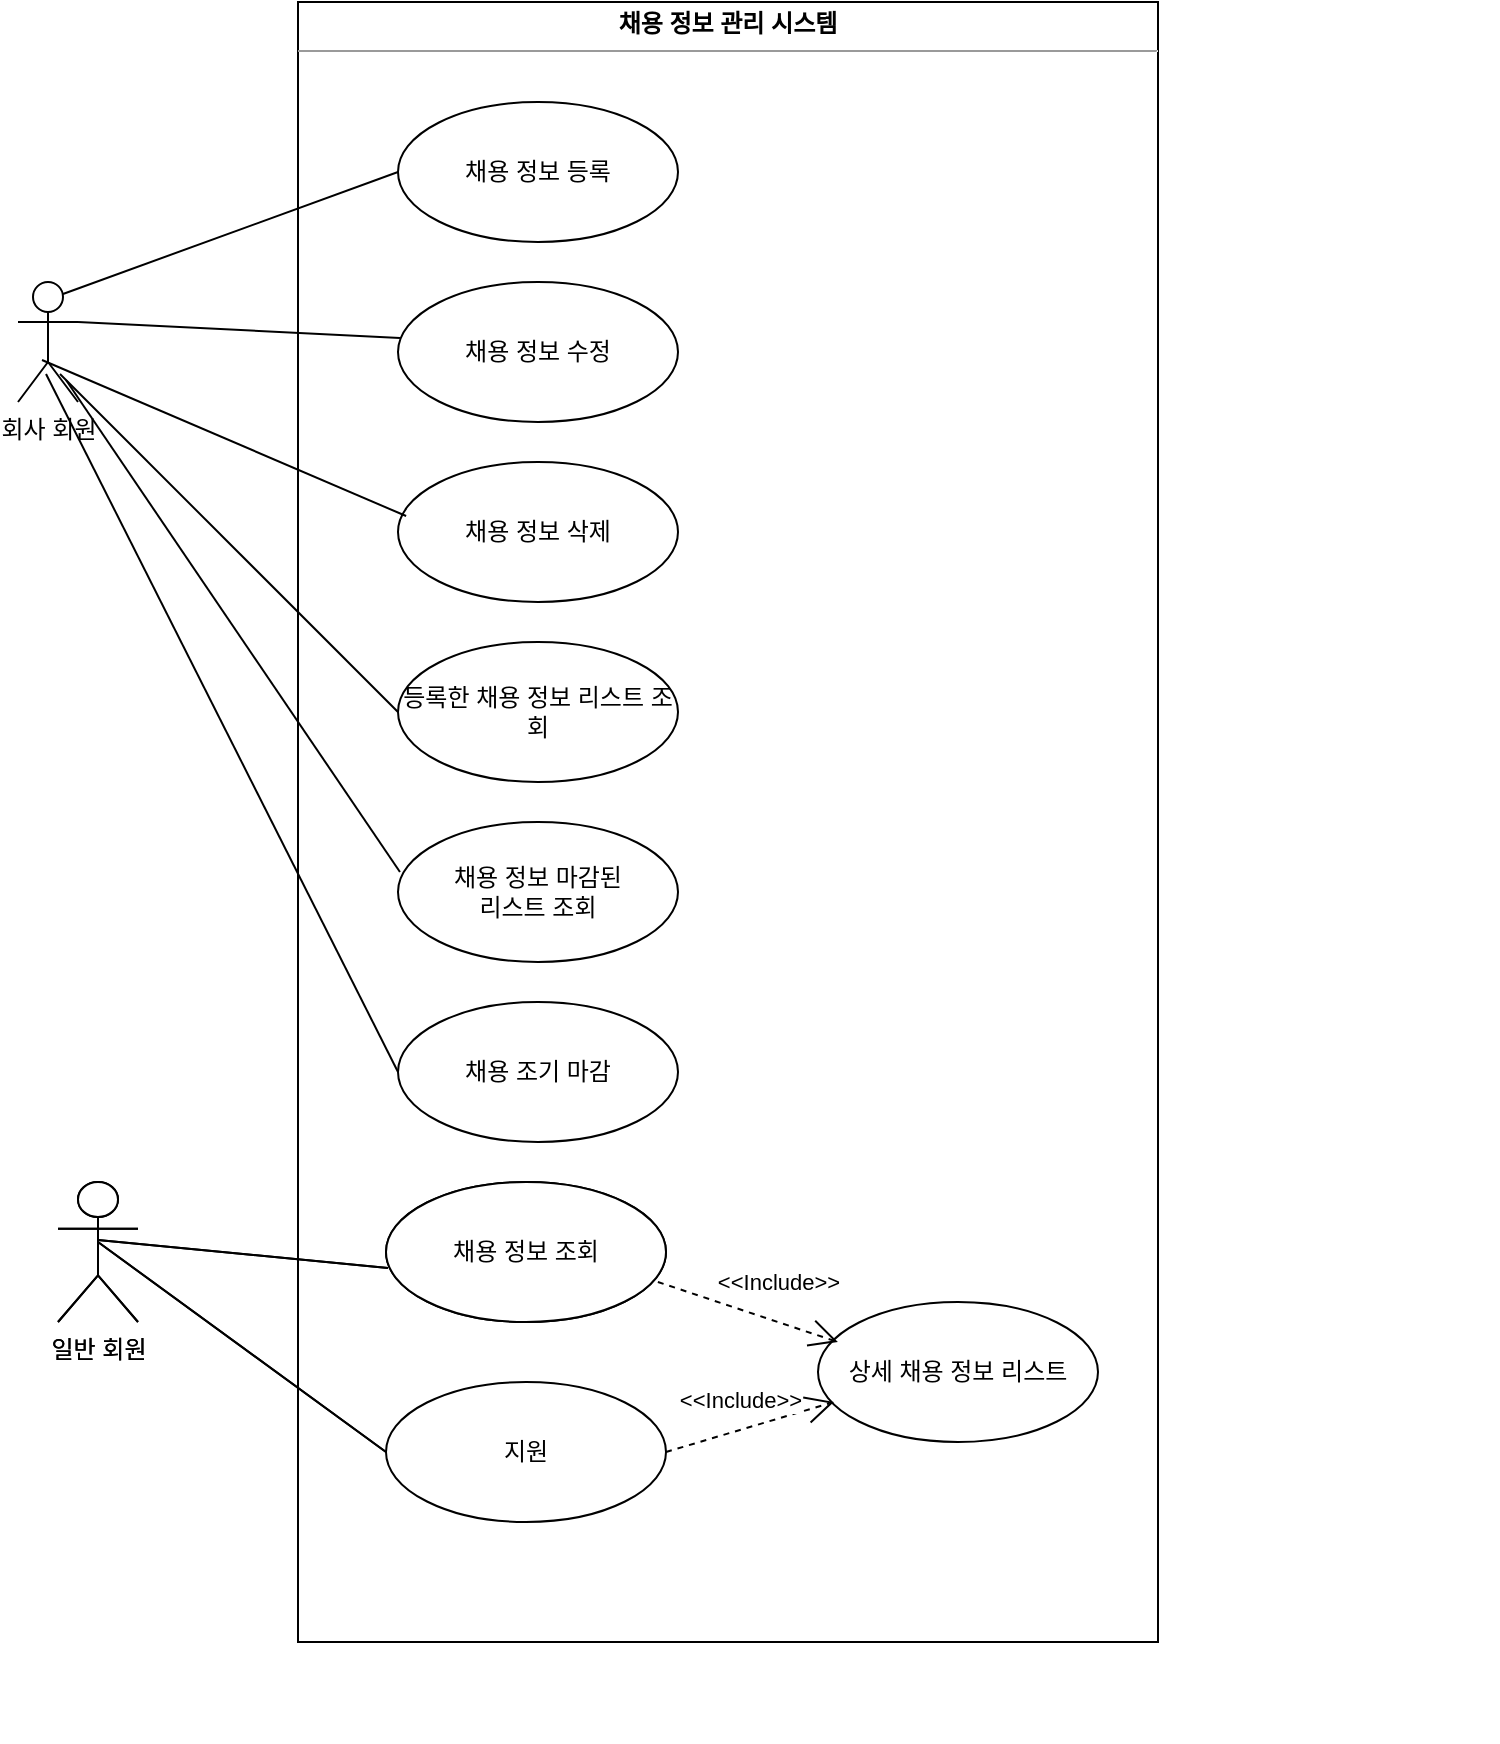 <mxfile version="21.2.9" type="github">
  <diagram name="페이지-1" id="KhytnOzXoeJuOe2gRhvy">
    <mxGraphModel dx="1434" dy="756" grid="1" gridSize="10" guides="1" tooltips="1" connect="1" arrows="1" fold="1" page="1" pageScale="1" pageWidth="827" pageHeight="1169" math="0" shadow="0">
      <root>
        <mxCell id="0" />
        <mxCell id="1" parent="0" />
        <mxCell id="VF3TMPHuEjVKn3B3LAOO-1" value="&lt;p style=&quot;margin:0px;margin-top:4px;text-align:center;&quot;&gt;&lt;b&gt;채용 정보 관리 시스템&lt;/b&gt;&lt;/p&gt;&lt;hr size=&quot;1&quot;&gt;&lt;div style=&quot;height:2px;&quot;&gt;&lt;/div&gt;" style="verticalAlign=top;align=left;overflow=fill;fontSize=12;fontFamily=Helvetica;html=1;whiteSpace=wrap;" parent="1" vertex="1">
          <mxGeometry x="320" y="20" width="430" height="820" as="geometry" />
        </mxCell>
        <mxCell id="VF3TMPHuEjVKn3B3LAOO-2" value="회사 회원" style="shape=umlActor;verticalLabelPosition=bottom;verticalAlign=top;html=1;" parent="1" vertex="1">
          <mxGeometry x="180" y="160" width="30" height="60" as="geometry" />
        </mxCell>
        <mxCell id="VF3TMPHuEjVKn3B3LAOO-3" value="채용 정보 등록" style="ellipse;whiteSpace=wrap;html=1;" parent="1" vertex="1">
          <mxGeometry x="370" y="70" width="140" height="70" as="geometry" />
        </mxCell>
        <mxCell id="VF3TMPHuEjVKn3B3LAOO-4" value="등록한 채용 정보 리스트 조회" style="ellipse;whiteSpace=wrap;html=1;" parent="1" vertex="1">
          <mxGeometry x="370" y="340" width="140" height="70" as="geometry" />
        </mxCell>
        <mxCell id="VF3TMPHuEjVKn3B3LAOO-5" value="채용 정보 마감된 &lt;br&gt;리스트 조회" style="ellipse;whiteSpace=wrap;html=1;" parent="1" vertex="1">
          <mxGeometry x="370" y="430" width="140" height="70" as="geometry" />
        </mxCell>
        <mxCell id="VF3TMPHuEjVKn3B3LAOO-6" value="채용 정보 수정" style="ellipse;whiteSpace=wrap;html=1;" parent="1" vertex="1">
          <mxGeometry x="370" y="160" width="140" height="70" as="geometry" />
        </mxCell>
        <mxCell id="VF3TMPHuEjVKn3B3LAOO-7" value="채용 조기 마감" style="ellipse;whiteSpace=wrap;html=1;" parent="1" vertex="1">
          <mxGeometry x="370" y="520" width="140" height="70" as="geometry" />
        </mxCell>
        <mxCell id="VF3TMPHuEjVKn3B3LAOO-8" value="" style="endArrow=none;html=1;rounded=0;entryX=0;entryY=0.5;entryDx=0;entryDy=0;exitX=0.7;exitY=0.767;exitDx=0;exitDy=0;exitPerimeter=0;" parent="1" source="VF3TMPHuEjVKn3B3LAOO-2" target="VF3TMPHuEjVKn3B3LAOO-4" edge="1">
          <mxGeometry width="50" height="50" relative="1" as="geometry">
            <mxPoint x="214" y="179" as="sourcePoint" />
            <mxPoint x="382" y="143" as="targetPoint" />
          </mxGeometry>
        </mxCell>
        <mxCell id="VF3TMPHuEjVKn3B3LAOO-9" value="" style="endArrow=none;html=1;rounded=0;entryX=0.007;entryY=0.357;entryDx=0;entryDy=0;entryPerimeter=0;exitX=0.8;exitY=0.817;exitDx=0;exitDy=0;exitPerimeter=0;" parent="1" source="VF3TMPHuEjVKn3B3LAOO-2" target="VF3TMPHuEjVKn3B3LAOO-5" edge="1">
          <mxGeometry width="50" height="50" relative="1" as="geometry">
            <mxPoint x="940" y="240" as="sourcePoint" />
            <mxPoint x="990" y="190" as="targetPoint" />
          </mxGeometry>
        </mxCell>
        <mxCell id="VF3TMPHuEjVKn3B3LAOO-10" value="" style="endArrow=none;html=1;rounded=0;entryX=0;entryY=0.5;entryDx=0;entryDy=0;exitX=0.75;exitY=0.1;exitDx=0;exitDy=0;exitPerimeter=0;" parent="1" source="VF3TMPHuEjVKn3B3LAOO-2" target="VF3TMPHuEjVKn3B3LAOO-3" edge="1">
          <mxGeometry width="50" height="50" relative="1" as="geometry">
            <mxPoint x="160" y="100" as="sourcePoint" />
            <mxPoint x="210" y="50" as="targetPoint" />
          </mxGeometry>
        </mxCell>
        <mxCell id="VF3TMPHuEjVKn3B3LAOO-11" value="" style="endArrow=none;html=1;rounded=0;entryX=0.007;entryY=0.4;entryDx=0;entryDy=0;entryPerimeter=0;exitX=1;exitY=0.333;exitDx=0;exitDy=0;exitPerimeter=0;" parent="1" source="VF3TMPHuEjVKn3B3LAOO-2" target="VF3TMPHuEjVKn3B3LAOO-6" edge="1">
          <mxGeometry width="50" height="50" relative="1" as="geometry">
            <mxPoint x="180" y="304" as="sourcePoint" />
            <mxPoint x="347" y="440" as="targetPoint" />
          </mxGeometry>
        </mxCell>
        <mxCell id="VF3TMPHuEjVKn3B3LAOO-12" value="채용 정보 삭제" style="ellipse;whiteSpace=wrap;html=1;" parent="1" vertex="1">
          <mxGeometry x="370" y="250" width="140" height="70" as="geometry" />
        </mxCell>
        <mxCell id="VF3TMPHuEjVKn3B3LAOO-13" value="" style="endArrow=none;html=1;rounded=0;entryX=0.029;entryY=0.386;entryDx=0;entryDy=0;entryPerimeter=0;exitX=0.4;exitY=0.65;exitDx=0;exitDy=0;exitPerimeter=0;" parent="1" source="VF3TMPHuEjVKn3B3LAOO-2" target="VF3TMPHuEjVKn3B3LAOO-12" edge="1">
          <mxGeometry width="50" height="50" relative="1" as="geometry">
            <mxPoint x="220" y="190" as="sourcePoint" />
            <mxPoint x="381" y="218" as="targetPoint" />
          </mxGeometry>
        </mxCell>
        <mxCell id="VF3TMPHuEjVKn3B3LAOO-14" value="" style="endArrow=none;html=1;rounded=0;entryX=0;entryY=0.5;entryDx=0;entryDy=0;exitX=0.467;exitY=0.767;exitDx=0;exitDy=0;exitPerimeter=0;" parent="1" source="VF3TMPHuEjVKn3B3LAOO-2" target="VF3TMPHuEjVKn3B3LAOO-7" edge="1">
          <mxGeometry width="50" height="50" relative="1" as="geometry">
            <mxPoint x="955" y="440" as="sourcePoint" />
            <mxPoint x="1005" y="390" as="targetPoint" />
          </mxGeometry>
        </mxCell>
        <mxCell id="LJt94olBIqZ9eZqIOrM--1" value="" style="group" parent="1" vertex="1" connectable="0">
          <mxGeometry x="200" y="550" width="720" height="340" as="geometry" />
        </mxCell>
        <mxCell id="LJt94olBIqZ9eZqIOrM--2" value="일반 회원" style="shape=umlActor;verticalLabelPosition=bottom;verticalAlign=top;html=1;" parent="LJt94olBIqZ9eZqIOrM--1" vertex="1">
          <mxGeometry y="60" width="40" height="70" as="geometry" />
        </mxCell>
        <mxCell id="LJt94olBIqZ9eZqIOrM--3" value="" style="group" parent="LJt94olBIqZ9eZqIOrM--1" vertex="1" connectable="0">
          <mxGeometry x="54" y="60" width="250" height="70" as="geometry" />
        </mxCell>
        <mxCell id="LJt94olBIqZ9eZqIOrM--4" value="채용 정보 조회" style="ellipse;whiteSpace=wrap;html=1;" parent="LJt94olBIqZ9eZqIOrM--3" vertex="1">
          <mxGeometry x="110" width="140" height="70" as="geometry" />
        </mxCell>
        <mxCell id="LJt94olBIqZ9eZqIOrM--5" value="" style="group" parent="LJt94olBIqZ9eZqIOrM--1" vertex="1" connectable="0">
          <mxGeometry x="54" y="160" width="250" height="70" as="geometry" />
        </mxCell>
        <mxCell id="LJt94olBIqZ9eZqIOrM--6" value="지원" style="ellipse;whiteSpace=wrap;html=1;" parent="LJt94olBIqZ9eZqIOrM--5" vertex="1">
          <mxGeometry x="110" width="140" height="70" as="geometry" />
        </mxCell>
        <mxCell id="LJt94olBIqZ9eZqIOrM--7" value="일반 회원" style="shape=umlActor;verticalLabelPosition=bottom;verticalAlign=top;html=1;" parent="LJt94olBIqZ9eZqIOrM--5" vertex="1">
          <mxGeometry x="-54" y="-100" width="40" height="70" as="geometry" />
        </mxCell>
        <mxCell id="LJt94olBIqZ9eZqIOrM--8" value="" style="endArrow=none;html=1;rounded=0;entryX=0.007;entryY=0.614;entryDx=0;entryDy=0;entryPerimeter=0;exitX=0.5;exitY=0.414;exitDx=0;exitDy=0;exitPerimeter=0;" parent="LJt94olBIqZ9eZqIOrM--5" source="LJt94olBIqZ9eZqIOrM--7" target="LJt94olBIqZ9eZqIOrM--11" edge="1">
          <mxGeometry width="50" height="50" relative="1" as="geometry">
            <mxPoint x="108" y="110" as="sourcePoint" />
            <mxPoint x="158" y="60" as="targetPoint" />
          </mxGeometry>
        </mxCell>
        <mxCell id="LJt94olBIqZ9eZqIOrM--9" value="" style="endArrow=none;html=1;rounded=0;entryX=0;entryY=0.5;entryDx=0;entryDy=0;" parent="LJt94olBIqZ9eZqIOrM--5" edge="1">
          <mxGeometry width="50" height="50" relative="1" as="geometry">
            <mxPoint x="-34" y="-70" as="sourcePoint" />
            <mxPoint x="110" y="35" as="targetPoint" />
          </mxGeometry>
        </mxCell>
        <mxCell id="LJt94olBIqZ9eZqIOrM--10" value="" style="group" parent="LJt94olBIqZ9eZqIOrM--5" vertex="1" connectable="0">
          <mxGeometry y="-100" width="250" height="70" as="geometry" />
        </mxCell>
        <mxCell id="LJt94olBIqZ9eZqIOrM--11" value="채용 정보 조회" style="ellipse;whiteSpace=wrap;html=1;" parent="LJt94olBIqZ9eZqIOrM--10" vertex="1">
          <mxGeometry x="110" width="140" height="70" as="geometry" />
        </mxCell>
        <mxCell id="LJt94olBIqZ9eZqIOrM--12" value="상세 채용 정보 리스트" style="ellipse;whiteSpace=wrap;html=1;" parent="LJt94olBIqZ9eZqIOrM--1" vertex="1">
          <mxGeometry x="380" y="120" width="140" height="70" as="geometry" />
        </mxCell>
        <mxCell id="LJt94olBIqZ9eZqIOrM--13" value="&amp;lt;&amp;lt;Include&amp;gt;&amp;gt;" style="endArrow=open;endSize=12;dashed=1;html=1;rounded=0;exitX=1;exitY=0.5;exitDx=0;exitDy=0;entryX=0.057;entryY=0.714;entryDx=0;entryDy=0;entryPerimeter=0;" parent="LJt94olBIqZ9eZqIOrM--1" source="LJt94olBIqZ9eZqIOrM--6" target="LJt94olBIqZ9eZqIOrM--12" edge="1">
          <mxGeometry x="-0.015" y="14" width="160" relative="1" as="geometry">
            <mxPoint x="380" y="230" as="sourcePoint" />
            <mxPoint x="304" y="290" as="targetPoint" />
            <mxPoint as="offset" />
          </mxGeometry>
        </mxCell>
        <mxCell id="LJt94olBIqZ9eZqIOrM--14" value="&amp;lt;&amp;lt;Include&amp;gt;&amp;gt;" style="endArrow=open;endSize=12;dashed=1;html=1;rounded=0;exitX=0.971;exitY=0.714;exitDx=0;exitDy=0;entryX=0.071;entryY=0.286;entryDx=0;entryDy=0;entryPerimeter=0;exitPerimeter=0;" parent="LJt94olBIqZ9eZqIOrM--1" source="LJt94olBIqZ9eZqIOrM--4" target="LJt94olBIqZ9eZqIOrM--12" edge="1">
          <mxGeometry x="0.201" y="19" width="160" relative="1" as="geometry">
            <mxPoint x="400" y="55" as="sourcePoint" />
            <mxPoint x="324" y="115" as="targetPoint" />
            <mxPoint as="offset" />
          </mxGeometry>
        </mxCell>
        <mxCell id="LJt94olBIqZ9eZqIOrM--15" value="" style="endArrow=none;html=1;rounded=0;entryX=0.007;entryY=0.614;entryDx=0;entryDy=0;entryPerimeter=0;exitX=0.5;exitY=0.414;exitDx=0;exitDy=0;exitPerimeter=0;" parent="LJt94olBIqZ9eZqIOrM--1" source="LJt94olBIqZ9eZqIOrM--2" target="LJt94olBIqZ9eZqIOrM--4" edge="1">
          <mxGeometry width="50" height="50" relative="1" as="geometry">
            <mxPoint x="162" y="270" as="sourcePoint" />
            <mxPoint x="212" y="220" as="targetPoint" />
          </mxGeometry>
        </mxCell>
        <mxCell id="LJt94olBIqZ9eZqIOrM--16" value="" style="endArrow=none;html=1;rounded=0;entryX=0;entryY=0.5;entryDx=0;entryDy=0;" parent="LJt94olBIqZ9eZqIOrM--1" target="LJt94olBIqZ9eZqIOrM--6" edge="1">
          <mxGeometry width="50" height="50" relative="1" as="geometry">
            <mxPoint x="20" y="90" as="sourcePoint" />
            <mxPoint x="175" y="113" as="targetPoint" />
          </mxGeometry>
        </mxCell>
      </root>
    </mxGraphModel>
  </diagram>
</mxfile>
